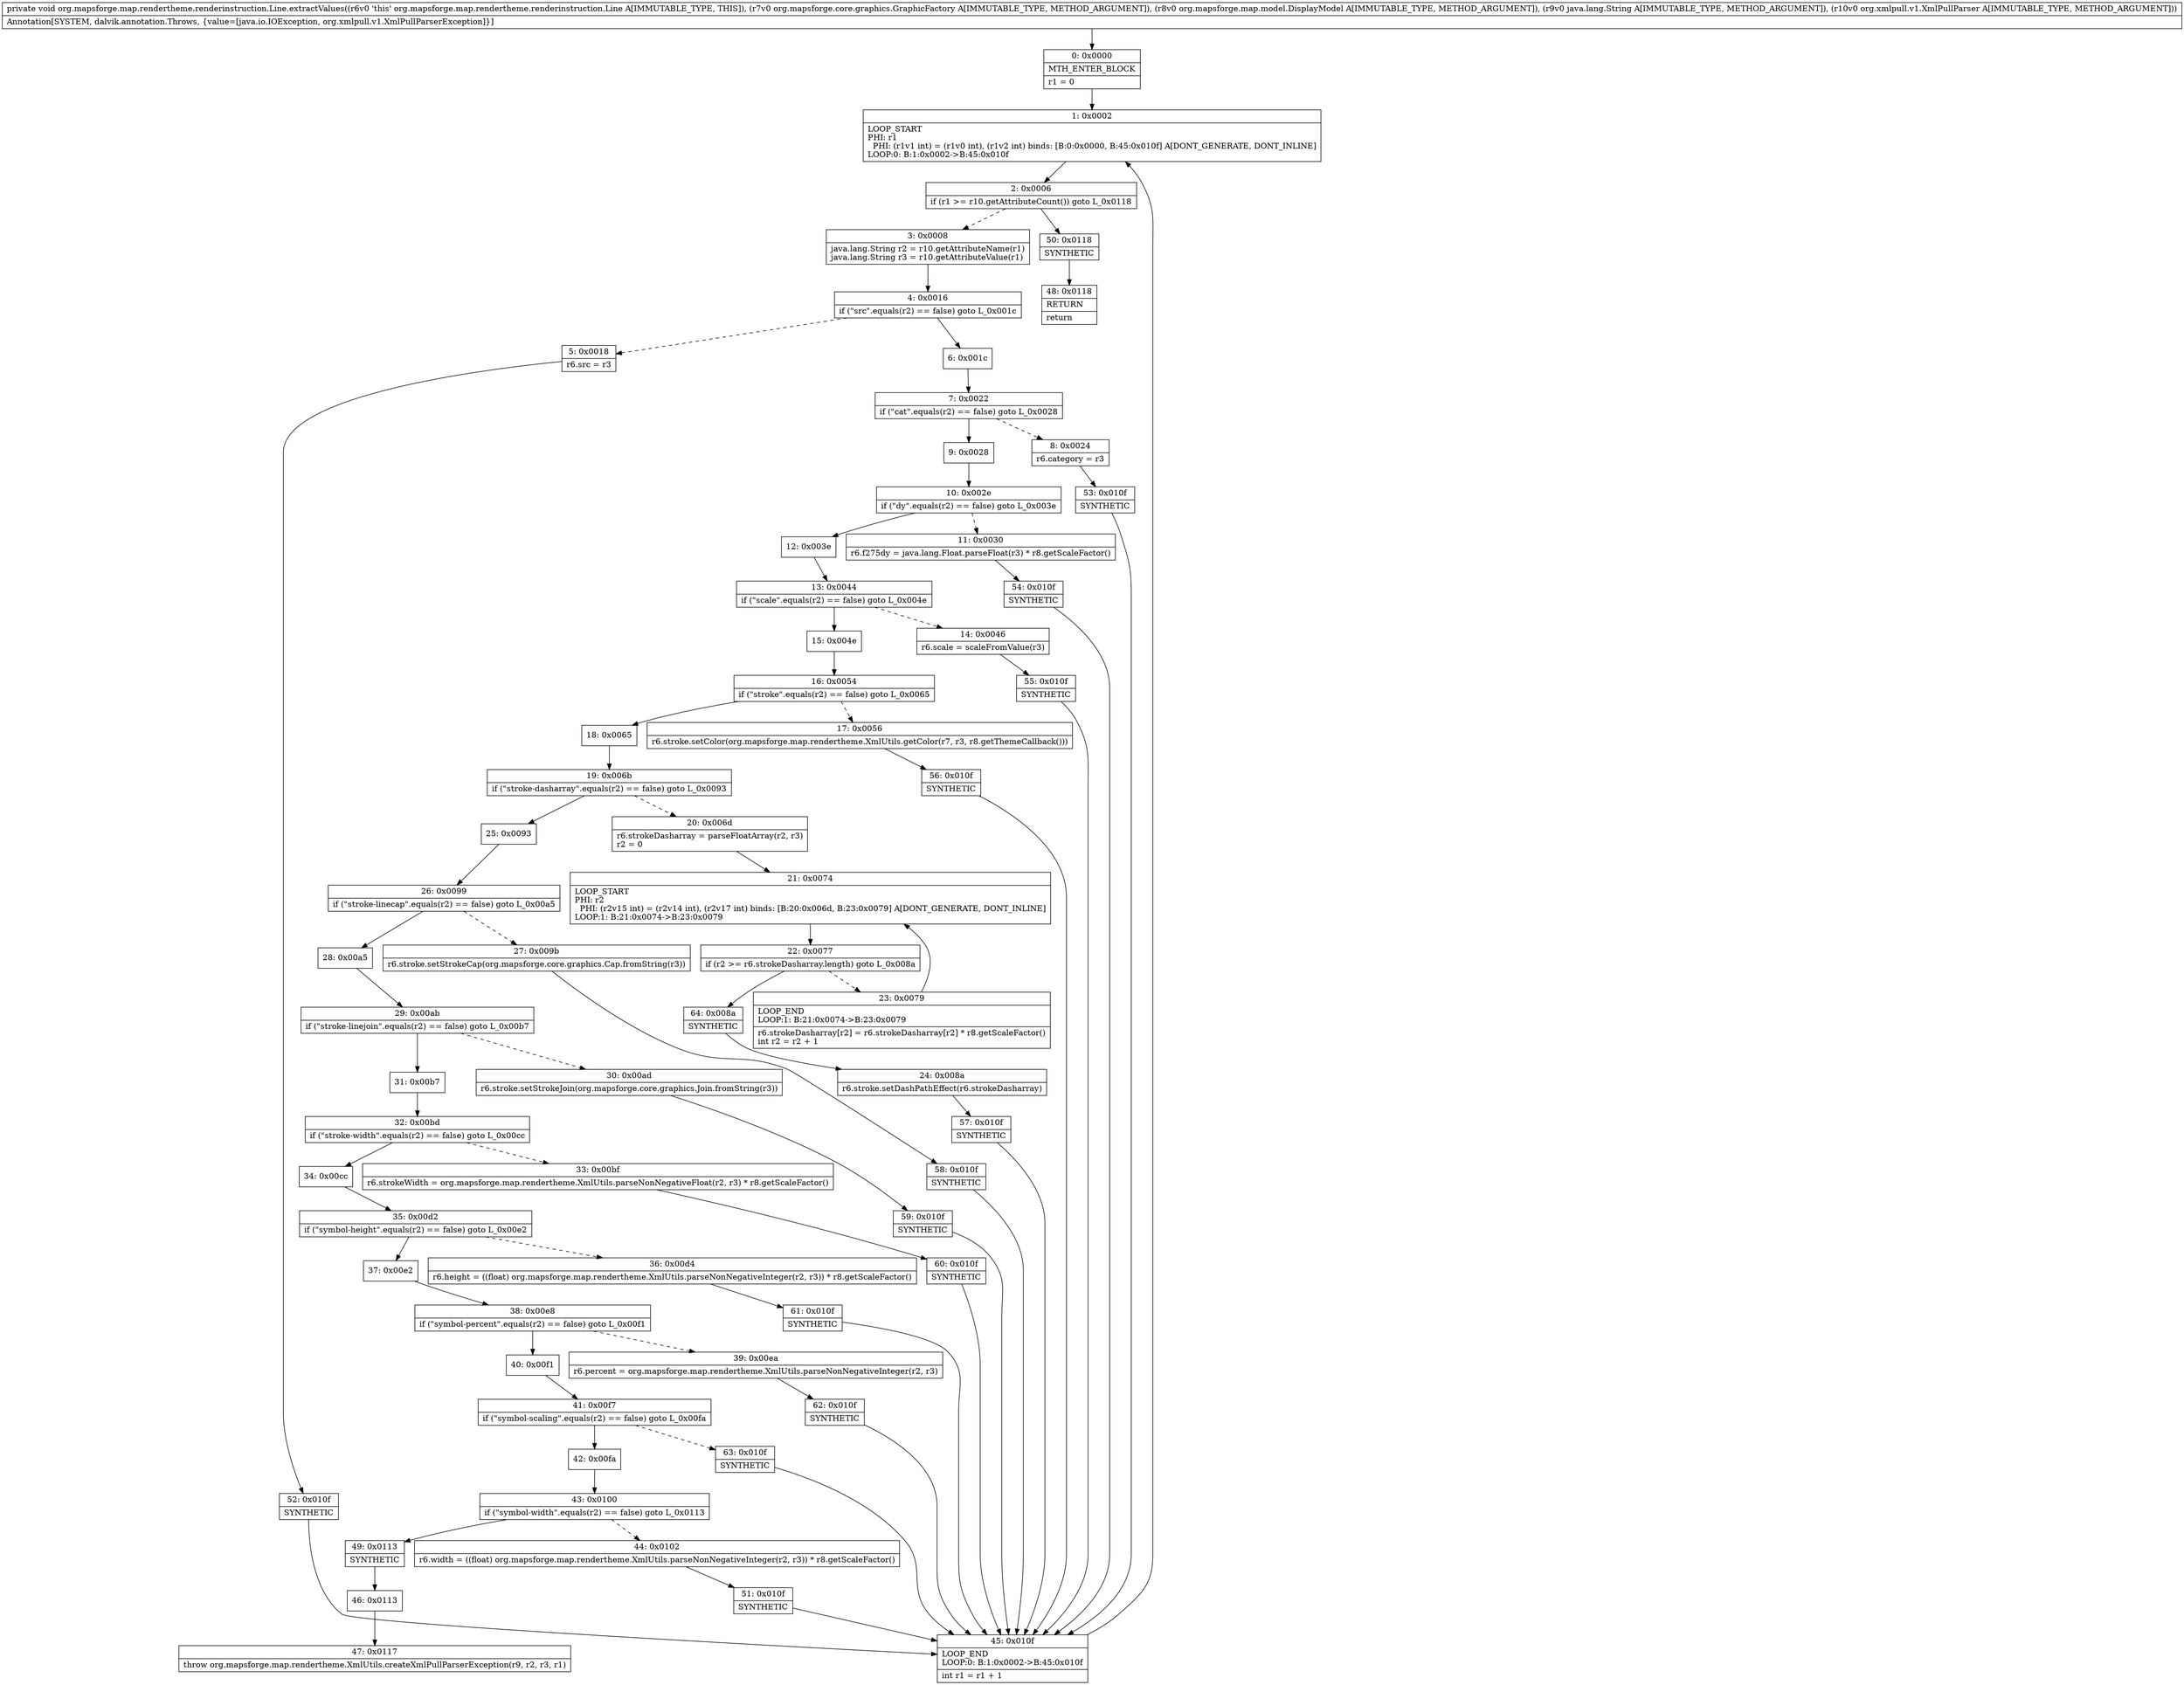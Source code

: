 digraph "CFG fororg.mapsforge.map.rendertheme.renderinstruction.Line.extractValues(Lorg\/mapsforge\/core\/graphics\/GraphicFactory;Lorg\/mapsforge\/map\/model\/DisplayModel;Ljava\/lang\/String;Lorg\/xmlpull\/v1\/XmlPullParser;)V" {
Node_0 [shape=record,label="{0\:\ 0x0000|MTH_ENTER_BLOCK\l|r1 = 0\l}"];
Node_1 [shape=record,label="{1\:\ 0x0002|LOOP_START\lPHI: r1 \l  PHI: (r1v1 int) = (r1v0 int), (r1v2 int) binds: [B:0:0x0000, B:45:0x010f] A[DONT_GENERATE, DONT_INLINE]\lLOOP:0: B:1:0x0002\-\>B:45:0x010f\l}"];
Node_2 [shape=record,label="{2\:\ 0x0006|if (r1 \>= r10.getAttributeCount()) goto L_0x0118\l}"];
Node_3 [shape=record,label="{3\:\ 0x0008|java.lang.String r2 = r10.getAttributeName(r1)\ljava.lang.String r3 = r10.getAttributeValue(r1)\l}"];
Node_4 [shape=record,label="{4\:\ 0x0016|if (\"src\".equals(r2) == false) goto L_0x001c\l}"];
Node_5 [shape=record,label="{5\:\ 0x0018|r6.src = r3\l}"];
Node_6 [shape=record,label="{6\:\ 0x001c}"];
Node_7 [shape=record,label="{7\:\ 0x0022|if (\"cat\".equals(r2) == false) goto L_0x0028\l}"];
Node_8 [shape=record,label="{8\:\ 0x0024|r6.category = r3\l}"];
Node_9 [shape=record,label="{9\:\ 0x0028}"];
Node_10 [shape=record,label="{10\:\ 0x002e|if (\"dy\".equals(r2) == false) goto L_0x003e\l}"];
Node_11 [shape=record,label="{11\:\ 0x0030|r6.f275dy = java.lang.Float.parseFloat(r3) * r8.getScaleFactor()\l}"];
Node_12 [shape=record,label="{12\:\ 0x003e}"];
Node_13 [shape=record,label="{13\:\ 0x0044|if (\"scale\".equals(r2) == false) goto L_0x004e\l}"];
Node_14 [shape=record,label="{14\:\ 0x0046|r6.scale = scaleFromValue(r3)\l}"];
Node_15 [shape=record,label="{15\:\ 0x004e}"];
Node_16 [shape=record,label="{16\:\ 0x0054|if (\"stroke\".equals(r2) == false) goto L_0x0065\l}"];
Node_17 [shape=record,label="{17\:\ 0x0056|r6.stroke.setColor(org.mapsforge.map.rendertheme.XmlUtils.getColor(r7, r3, r8.getThemeCallback()))\l}"];
Node_18 [shape=record,label="{18\:\ 0x0065}"];
Node_19 [shape=record,label="{19\:\ 0x006b|if (\"stroke\-dasharray\".equals(r2) == false) goto L_0x0093\l}"];
Node_20 [shape=record,label="{20\:\ 0x006d|r6.strokeDasharray = parseFloatArray(r2, r3)\lr2 = 0\l}"];
Node_21 [shape=record,label="{21\:\ 0x0074|LOOP_START\lPHI: r2 \l  PHI: (r2v15 int) = (r2v14 int), (r2v17 int) binds: [B:20:0x006d, B:23:0x0079] A[DONT_GENERATE, DONT_INLINE]\lLOOP:1: B:21:0x0074\-\>B:23:0x0079\l}"];
Node_22 [shape=record,label="{22\:\ 0x0077|if (r2 \>= r6.strokeDasharray.length) goto L_0x008a\l}"];
Node_23 [shape=record,label="{23\:\ 0x0079|LOOP_END\lLOOP:1: B:21:0x0074\-\>B:23:0x0079\l|r6.strokeDasharray[r2] = r6.strokeDasharray[r2] * r8.getScaleFactor()\lint r2 = r2 + 1\l}"];
Node_24 [shape=record,label="{24\:\ 0x008a|r6.stroke.setDashPathEffect(r6.strokeDasharray)\l}"];
Node_25 [shape=record,label="{25\:\ 0x0093}"];
Node_26 [shape=record,label="{26\:\ 0x0099|if (\"stroke\-linecap\".equals(r2) == false) goto L_0x00a5\l}"];
Node_27 [shape=record,label="{27\:\ 0x009b|r6.stroke.setStrokeCap(org.mapsforge.core.graphics.Cap.fromString(r3))\l}"];
Node_28 [shape=record,label="{28\:\ 0x00a5}"];
Node_29 [shape=record,label="{29\:\ 0x00ab|if (\"stroke\-linejoin\".equals(r2) == false) goto L_0x00b7\l}"];
Node_30 [shape=record,label="{30\:\ 0x00ad|r6.stroke.setStrokeJoin(org.mapsforge.core.graphics.Join.fromString(r3))\l}"];
Node_31 [shape=record,label="{31\:\ 0x00b7}"];
Node_32 [shape=record,label="{32\:\ 0x00bd|if (\"stroke\-width\".equals(r2) == false) goto L_0x00cc\l}"];
Node_33 [shape=record,label="{33\:\ 0x00bf|r6.strokeWidth = org.mapsforge.map.rendertheme.XmlUtils.parseNonNegativeFloat(r2, r3) * r8.getScaleFactor()\l}"];
Node_34 [shape=record,label="{34\:\ 0x00cc}"];
Node_35 [shape=record,label="{35\:\ 0x00d2|if (\"symbol\-height\".equals(r2) == false) goto L_0x00e2\l}"];
Node_36 [shape=record,label="{36\:\ 0x00d4|r6.height = ((float) org.mapsforge.map.rendertheme.XmlUtils.parseNonNegativeInteger(r2, r3)) * r8.getScaleFactor()\l}"];
Node_37 [shape=record,label="{37\:\ 0x00e2}"];
Node_38 [shape=record,label="{38\:\ 0x00e8|if (\"symbol\-percent\".equals(r2) == false) goto L_0x00f1\l}"];
Node_39 [shape=record,label="{39\:\ 0x00ea|r6.percent = org.mapsforge.map.rendertheme.XmlUtils.parseNonNegativeInteger(r2, r3)\l}"];
Node_40 [shape=record,label="{40\:\ 0x00f1}"];
Node_41 [shape=record,label="{41\:\ 0x00f7|if (\"symbol\-scaling\".equals(r2) == false) goto L_0x00fa\l}"];
Node_42 [shape=record,label="{42\:\ 0x00fa}"];
Node_43 [shape=record,label="{43\:\ 0x0100|if (\"symbol\-width\".equals(r2) == false) goto L_0x0113\l}"];
Node_44 [shape=record,label="{44\:\ 0x0102|r6.width = ((float) org.mapsforge.map.rendertheme.XmlUtils.parseNonNegativeInteger(r2, r3)) * r8.getScaleFactor()\l}"];
Node_45 [shape=record,label="{45\:\ 0x010f|LOOP_END\lLOOP:0: B:1:0x0002\-\>B:45:0x010f\l|int r1 = r1 + 1\l}"];
Node_46 [shape=record,label="{46\:\ 0x0113}"];
Node_47 [shape=record,label="{47\:\ 0x0117|throw org.mapsforge.map.rendertheme.XmlUtils.createXmlPullParserException(r9, r2, r3, r1)\l}"];
Node_48 [shape=record,label="{48\:\ 0x0118|RETURN\l|return\l}"];
Node_49 [shape=record,label="{49\:\ 0x0113|SYNTHETIC\l}"];
Node_50 [shape=record,label="{50\:\ 0x0118|SYNTHETIC\l}"];
Node_51 [shape=record,label="{51\:\ 0x010f|SYNTHETIC\l}"];
Node_52 [shape=record,label="{52\:\ 0x010f|SYNTHETIC\l}"];
Node_53 [shape=record,label="{53\:\ 0x010f|SYNTHETIC\l}"];
Node_54 [shape=record,label="{54\:\ 0x010f|SYNTHETIC\l}"];
Node_55 [shape=record,label="{55\:\ 0x010f|SYNTHETIC\l}"];
Node_56 [shape=record,label="{56\:\ 0x010f|SYNTHETIC\l}"];
Node_57 [shape=record,label="{57\:\ 0x010f|SYNTHETIC\l}"];
Node_58 [shape=record,label="{58\:\ 0x010f|SYNTHETIC\l}"];
Node_59 [shape=record,label="{59\:\ 0x010f|SYNTHETIC\l}"];
Node_60 [shape=record,label="{60\:\ 0x010f|SYNTHETIC\l}"];
Node_61 [shape=record,label="{61\:\ 0x010f|SYNTHETIC\l}"];
Node_62 [shape=record,label="{62\:\ 0x010f|SYNTHETIC\l}"];
Node_63 [shape=record,label="{63\:\ 0x010f|SYNTHETIC\l}"];
Node_64 [shape=record,label="{64\:\ 0x008a|SYNTHETIC\l}"];
MethodNode[shape=record,label="{private void org.mapsforge.map.rendertheme.renderinstruction.Line.extractValues((r6v0 'this' org.mapsforge.map.rendertheme.renderinstruction.Line A[IMMUTABLE_TYPE, THIS]), (r7v0 org.mapsforge.core.graphics.GraphicFactory A[IMMUTABLE_TYPE, METHOD_ARGUMENT]), (r8v0 org.mapsforge.map.model.DisplayModel A[IMMUTABLE_TYPE, METHOD_ARGUMENT]), (r9v0 java.lang.String A[IMMUTABLE_TYPE, METHOD_ARGUMENT]), (r10v0 org.xmlpull.v1.XmlPullParser A[IMMUTABLE_TYPE, METHOD_ARGUMENT]))  | Annotation[SYSTEM, dalvik.annotation.Throws, \{value=[java.io.IOException, org.xmlpull.v1.XmlPullParserException]\}]\l}"];
MethodNode -> Node_0;
Node_0 -> Node_1;
Node_1 -> Node_2;
Node_2 -> Node_3[style=dashed];
Node_2 -> Node_50;
Node_3 -> Node_4;
Node_4 -> Node_5[style=dashed];
Node_4 -> Node_6;
Node_5 -> Node_52;
Node_6 -> Node_7;
Node_7 -> Node_8[style=dashed];
Node_7 -> Node_9;
Node_8 -> Node_53;
Node_9 -> Node_10;
Node_10 -> Node_11[style=dashed];
Node_10 -> Node_12;
Node_11 -> Node_54;
Node_12 -> Node_13;
Node_13 -> Node_14[style=dashed];
Node_13 -> Node_15;
Node_14 -> Node_55;
Node_15 -> Node_16;
Node_16 -> Node_17[style=dashed];
Node_16 -> Node_18;
Node_17 -> Node_56;
Node_18 -> Node_19;
Node_19 -> Node_20[style=dashed];
Node_19 -> Node_25;
Node_20 -> Node_21;
Node_21 -> Node_22;
Node_22 -> Node_23[style=dashed];
Node_22 -> Node_64;
Node_23 -> Node_21;
Node_24 -> Node_57;
Node_25 -> Node_26;
Node_26 -> Node_27[style=dashed];
Node_26 -> Node_28;
Node_27 -> Node_58;
Node_28 -> Node_29;
Node_29 -> Node_30[style=dashed];
Node_29 -> Node_31;
Node_30 -> Node_59;
Node_31 -> Node_32;
Node_32 -> Node_33[style=dashed];
Node_32 -> Node_34;
Node_33 -> Node_60;
Node_34 -> Node_35;
Node_35 -> Node_36[style=dashed];
Node_35 -> Node_37;
Node_36 -> Node_61;
Node_37 -> Node_38;
Node_38 -> Node_39[style=dashed];
Node_38 -> Node_40;
Node_39 -> Node_62;
Node_40 -> Node_41;
Node_41 -> Node_42;
Node_41 -> Node_63[style=dashed];
Node_42 -> Node_43;
Node_43 -> Node_44[style=dashed];
Node_43 -> Node_49;
Node_44 -> Node_51;
Node_45 -> Node_1;
Node_46 -> Node_47;
Node_49 -> Node_46;
Node_50 -> Node_48;
Node_51 -> Node_45;
Node_52 -> Node_45;
Node_53 -> Node_45;
Node_54 -> Node_45;
Node_55 -> Node_45;
Node_56 -> Node_45;
Node_57 -> Node_45;
Node_58 -> Node_45;
Node_59 -> Node_45;
Node_60 -> Node_45;
Node_61 -> Node_45;
Node_62 -> Node_45;
Node_63 -> Node_45;
Node_64 -> Node_24;
}

